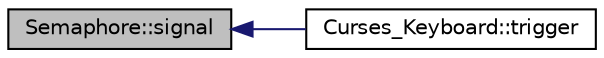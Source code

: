 digraph G
{
  bgcolor="transparent";
  edge [fontname="Helvetica",fontsize="10",labelfontname="Helvetica",labelfontsize="10"];
  node [fontname="Helvetica",fontsize="10",shape=record];
  rankdir="LR";
  Node1 [label="Semaphore::signal",height=0.2,width=0.4,color="black", fillcolor="grey75", style="filled" fontcolor="black"];
  Node1 -> Node2 [dir="back",color="midnightblue",fontsize="10",style="solid",fontname="Helvetica"];
  Node2 [label="Curses_Keyboard::trigger",height=0.2,width=0.4,color="black",URL="$classCurses__Keyboard.html#a362c518016cf5fce53e588e487d1c048",tooltip="handle keyboard interrupt"];
}

